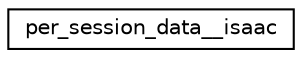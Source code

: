 digraph "Graphical Class Hierarchy"
{
  edge [fontname="Helvetica",fontsize="10",labelfontname="Helvetica",labelfontsize="10"];
  node [fontname="Helvetica",fontsize="10",shape=record];
  rankdir="LR";
  Node0 [label="per_session_data__isaac",height=0.2,width=0.4,color="black", fillcolor="white", style="filled",URL="$structper__session__data____isaac.html"];
}
